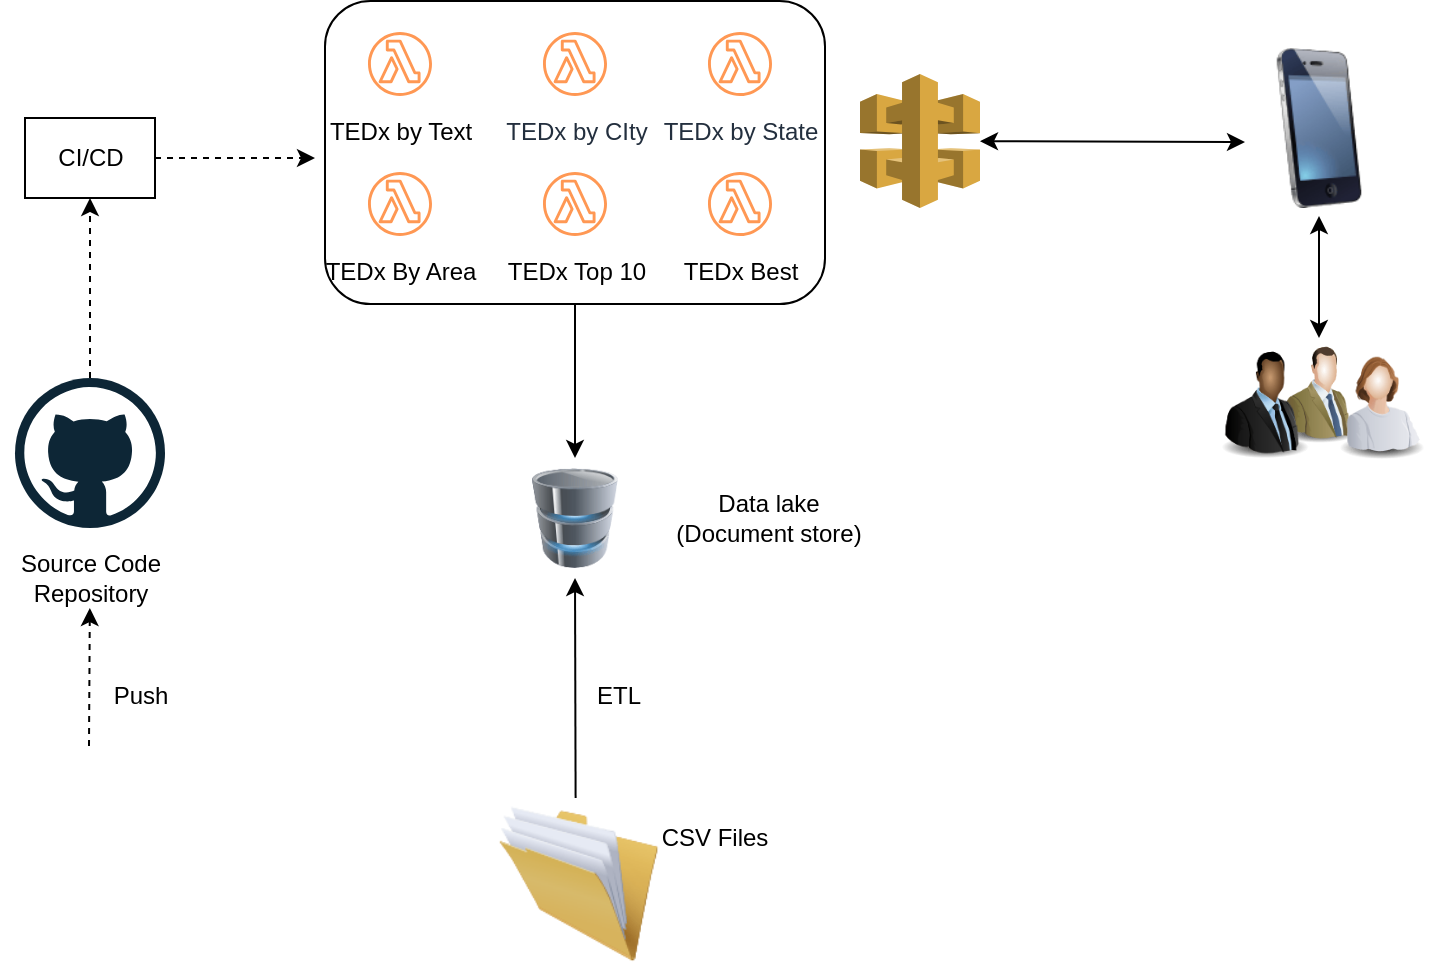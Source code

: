 <mxfile version="13.1.2" type="device"><diagram id="nvE_FC1WQhCISzRiT7xm" name="Pagina-1"><mxGraphModel dx="868" dy="479" grid="1" gridSize="10" guides="1" tooltips="1" connect="1" arrows="1" fold="1" page="1" pageScale="1" pageWidth="827" pageHeight="1169" math="0" shadow="0"><root><mxCell id="0"/><mxCell id="1" parent="0"/><mxCell id="9D8aGhp-CKfr7X2Opcz3-1" value="" style="rounded=1;whiteSpace=wrap;html=1;" parent="1" vertex="1"><mxGeometry x="242.5" y="18.5" width="250" height="151.5" as="geometry"/></mxCell><mxCell id="9D8aGhp-CKfr7X2Opcz3-6" value="" style="endArrow=classic;html=1;entryX=0.5;entryY=1;entryDx=0;entryDy=0;" parent="1" edge="1"><mxGeometry width="50" height="50" relative="1" as="geometry"><mxPoint x="367.803" y="417" as="sourcePoint"/><mxPoint x="367.5" y="307" as="targetPoint"/></mxGeometry></mxCell><mxCell id="9D8aGhp-CKfr7X2Opcz3-7" value="ETL" style="text;html=1;align=center;verticalAlign=middle;resizable=0;points=[];autosize=1;" parent="1" vertex="1"><mxGeometry x="369.3" y="356" width="40" height="20" as="geometry"/></mxCell><mxCell id="9D8aGhp-CKfr7X2Opcz3-8" value="Data lake&lt;br&gt;(Document store)" style="text;html=1;align=center;verticalAlign=middle;resizable=0;points=[];autosize=1;" parent="1" vertex="1"><mxGeometry x="409.3" y="262" width="110" height="30" as="geometry"/></mxCell><mxCell id="9D8aGhp-CKfr7X2Opcz3-9" value="CSV Files" style="text;html=1;align=center;verticalAlign=middle;resizable=0;points=[];autosize=1;" parent="1" vertex="1"><mxGeometry x="401.5" y="427" width="70" height="20" as="geometry"/></mxCell><mxCell id="9D8aGhp-CKfr7X2Opcz3-10" value="" style="endArrow=classic;html=1;exitX=0.5;exitY=1;exitDx=0;exitDy=0;entryX=0.5;entryY=0;entryDx=0;entryDy=0;" parent="1" source="9D8aGhp-CKfr7X2Opcz3-1" edge="1"><mxGeometry width="50" height="50" relative="1" as="geometry"><mxPoint x="318.5" y="157" as="sourcePoint"/><mxPoint x="367.5" y="247" as="targetPoint"/></mxGeometry></mxCell><mxCell id="9D8aGhp-CKfr7X2Opcz3-11" value="TEDx by Text" style="outlineConnect=0;dashed=0;verticalLabelPosition=bottom;verticalAlign=top;align=center;html=1;fontSize=12;fontStyle=0;aspect=fixed;shape=mxgraph.aws4.resourceIcon;resIcon=mxgraph.aws4.lambda_function;strokeColor=#FF9854;" parent="1" vertex="1"><mxGeometry x="260" y="30" width="40" height="40" as="geometry"/></mxCell><mxCell id="9D8aGhp-CKfr7X2Opcz3-12" value="TEDx by CIty" style="outlineConnect=0;fontColor=#232F3E;gradientColor=none;strokeColor=#FF9854;fillColor=#ffffff;dashed=0;verticalLabelPosition=bottom;verticalAlign=top;align=center;html=1;fontSize=12;fontStyle=0;aspect=fixed;shape=mxgraph.aws4.resourceIcon;resIcon=mxgraph.aws4.lambda_function;" parent="1" vertex="1"><mxGeometry x="347.5" y="30" width="40" height="40" as="geometry"/></mxCell><mxCell id="9D8aGhp-CKfr7X2Opcz3-14" value="" style="endArrow=classic;startArrow=classic;html=1;entryX=0;entryY=0.5;entryDx=0;entryDy=0;" parent="1" source="9D8aGhp-CKfr7X2Opcz3-15" edge="1"><mxGeometry width="50" height="50" relative="1" as="geometry"><mxPoint x="572.5" y="98.5" as="sourcePoint"/><mxPoint x="702.5" y="89" as="targetPoint"/></mxGeometry></mxCell><mxCell id="9D8aGhp-CKfr7X2Opcz3-15" value="" style="outlineConnect=0;dashed=0;verticalLabelPosition=bottom;verticalAlign=top;align=center;html=1;shape=mxgraph.aws3.api_gateway;fillColor=#D9A741;gradientColor=none;" parent="1" vertex="1"><mxGeometry x="510" y="55" width="60" height="67" as="geometry"/></mxCell><mxCell id="9D8aGhp-CKfr7X2Opcz3-16" value="" style="dashed=0;outlineConnect=0;html=1;align=center;labelPosition=center;verticalLabelPosition=bottom;verticalAlign=top;shape=mxgraph.weblogos.github" parent="1" vertex="1"><mxGeometry x="87.5" y="207" width="75" height="75" as="geometry"/></mxCell><mxCell id="9D8aGhp-CKfr7X2Opcz3-17" value="Source Code&lt;br&gt;Repository" style="text;html=1;align=center;verticalAlign=middle;resizable=0;points=[];autosize=1;" parent="1" vertex="1"><mxGeometry x="80" y="292" width="90" height="30" as="geometry"/></mxCell><mxCell id="9D8aGhp-CKfr7X2Opcz3-18" value="" style="endArrow=classic;html=1;dashed=1;" parent="1" target="9D8aGhp-CKfr7X2Opcz3-17" edge="1"><mxGeometry width="50" height="50" relative="1" as="geometry"><mxPoint x="124.5" y="391" as="sourcePoint"/><mxPoint x="124.5" y="341" as="targetPoint"/></mxGeometry></mxCell><mxCell id="9D8aGhp-CKfr7X2Opcz3-19" value="Push" style="text;html=1;align=center;verticalAlign=middle;resizable=0;points=[];autosize=1;" parent="1" vertex="1"><mxGeometry x="130" y="356" width="40" height="20" as="geometry"/></mxCell><mxCell id="9D8aGhp-CKfr7X2Opcz3-21" value="" style="endArrow=classic;startArrow=classic;html=1;exitX=0.5;exitY=0;exitDx=0;exitDy=0;exitPerimeter=0;" parent="1" edge="1"><mxGeometry width="50" height="50" relative="1" as="geometry"><mxPoint x="739.5" y="187" as="sourcePoint"/><mxPoint x="739.5" y="126.0" as="targetPoint"/></mxGeometry></mxCell><mxCell id="9D8aGhp-CKfr7X2Opcz3-22" value="" style="endArrow=classic;html=1;dashed=1;entryX=0.5;entryY=1;entryDx=0;entryDy=0;" parent="1" source="9D8aGhp-CKfr7X2Opcz3-16" target="9D8aGhp-CKfr7X2Opcz3-24" edge="1"><mxGeometry width="50" height="50" relative="1" as="geometry"><mxPoint x="130.5" y="187" as="sourcePoint"/><mxPoint x="130.411" y="107" as="targetPoint"/></mxGeometry></mxCell><mxCell id="9D8aGhp-CKfr7X2Opcz3-23" style="edgeStyle=orthogonalEdgeStyle;rounded=0;orthogonalLoop=1;jettySize=auto;html=1;dashed=1;" parent="1" source="9D8aGhp-CKfr7X2Opcz3-24" edge="1"><mxGeometry relative="1" as="geometry"><mxPoint x="237.5" y="97" as="targetPoint"/></mxGeometry></mxCell><mxCell id="9D8aGhp-CKfr7X2Opcz3-24" value="CI/CD" style="rounded=0;whiteSpace=wrap;html=1;" parent="1" vertex="1"><mxGeometry x="92.5" y="77" width="65" height="40" as="geometry"/></mxCell><mxCell id="MkS0YqoIZinDnjFJ3MnW-2" value="" style="image;html=1;labelBackgroundColor=#ffffff;image=img/lib/clip_art/people/Suit_Man_Green_128x128.png;strokeColor=#FF9854;fillColor=#1CACFF;" parent="1" vertex="1"><mxGeometry x="711.75" y="190" width="55.5" height="50" as="geometry"/></mxCell><mxCell id="MkS0YqoIZinDnjFJ3MnW-3" value="" style="image;html=1;labelBackgroundColor=#ffffff;image=img/lib/clip_art/people/Suit_Man_Black_128x128.png;strokeColor=#FF9854;fillColor=#1CACFF;" parent="1" vertex="1"><mxGeometry x="684.5" y="190" width="55.5" height="60" as="geometry"/></mxCell><mxCell id="MkS0YqoIZinDnjFJ3MnW-9" value="" style="image;html=1;labelBackgroundColor=#ffffff;image=img/lib/clip_art/people/Worker_Woman_128x128.png;strokeColor=#FF9854;fillColor=#1CACFF;" parent="1" vertex="1"><mxGeometry x="740" y="190" width="60" height="58" as="geometry"/></mxCell><mxCell id="MkS0YqoIZinDnjFJ3MnW-10" value="" style="image;html=1;labelBackgroundColor=#ffffff;image=img/lib/clip_art/general/Full_Folder_128x128.png;strokeColor=#FF9854;fillColor=#1CACFF;" parent="1" vertex="1"><mxGeometry x="329.3" y="420" width="80" height="80" as="geometry"/></mxCell><mxCell id="MkS0YqoIZinDnjFJ3MnW-11" value="" style="image;html=1;labelBackgroundColor=#ffffff;image=img/lib/clip_art/computers/Database_128x128.png;strokeColor=#FF9854;fillColor=#1CACFF;" parent="1" vertex="1"><mxGeometry x="336.25" y="252" width="62.5" height="50" as="geometry"/></mxCell><mxCell id="MkS0YqoIZinDnjFJ3MnW-14" value="" style="image;html=1;labelBackgroundColor=#ffffff;image=img/lib/clip_art/telecommunication/iPhone_128x128.png;strokeColor=#FF9854;fillColor=#1CACFF;" parent="1" vertex="1"><mxGeometry x="699.5" y="42" width="80" height="80" as="geometry"/></mxCell><mxCell id="H9Yot8qHklOEiY-EzxRX-1" value="TEDx by State" style="outlineConnect=0;fontColor=#232F3E;gradientColor=none;strokeColor=#FF9854;fillColor=#ffffff;dashed=0;verticalLabelPosition=bottom;verticalAlign=top;align=center;html=1;fontSize=12;fontStyle=0;aspect=fixed;shape=mxgraph.aws4.resourceIcon;resIcon=mxgraph.aws4.lambda_function;" vertex="1" parent="1"><mxGeometry x="430" y="30" width="40" height="40" as="geometry"/></mxCell><mxCell id="H9Yot8qHklOEiY-EzxRX-2" value="TEDx By Area" style="outlineConnect=0;dashed=0;verticalLabelPosition=bottom;verticalAlign=top;align=center;html=1;fontSize=12;fontStyle=0;aspect=fixed;shape=mxgraph.aws4.resourceIcon;resIcon=mxgraph.aws4.lambda_function;strokeColor=#FF9854;" vertex="1" parent="1"><mxGeometry x="260" y="100" width="40" height="40" as="geometry"/></mxCell><mxCell id="H9Yot8qHklOEiY-EzxRX-7" value="TEDx Top 10" style="outlineConnect=0;dashed=0;verticalLabelPosition=bottom;verticalAlign=top;align=center;html=1;fontSize=12;fontStyle=0;aspect=fixed;shape=mxgraph.aws4.resourceIcon;resIcon=mxgraph.aws4.lambda_function;strokeColor=#FF9854;" vertex="1" parent="1"><mxGeometry x="347.5" y="100" width="40" height="40" as="geometry"/></mxCell><mxCell id="H9Yot8qHklOEiY-EzxRX-8" value="TEDx Best" style="outlineConnect=0;dashed=0;verticalLabelPosition=bottom;verticalAlign=top;align=center;html=1;fontSize=12;fontStyle=0;aspect=fixed;shape=mxgraph.aws4.resourceIcon;resIcon=mxgraph.aws4.lambda_function;strokeColor=#FF9854;" vertex="1" parent="1"><mxGeometry x="430" y="100" width="40" height="40" as="geometry"/></mxCell></root></mxGraphModel></diagram></mxfile>